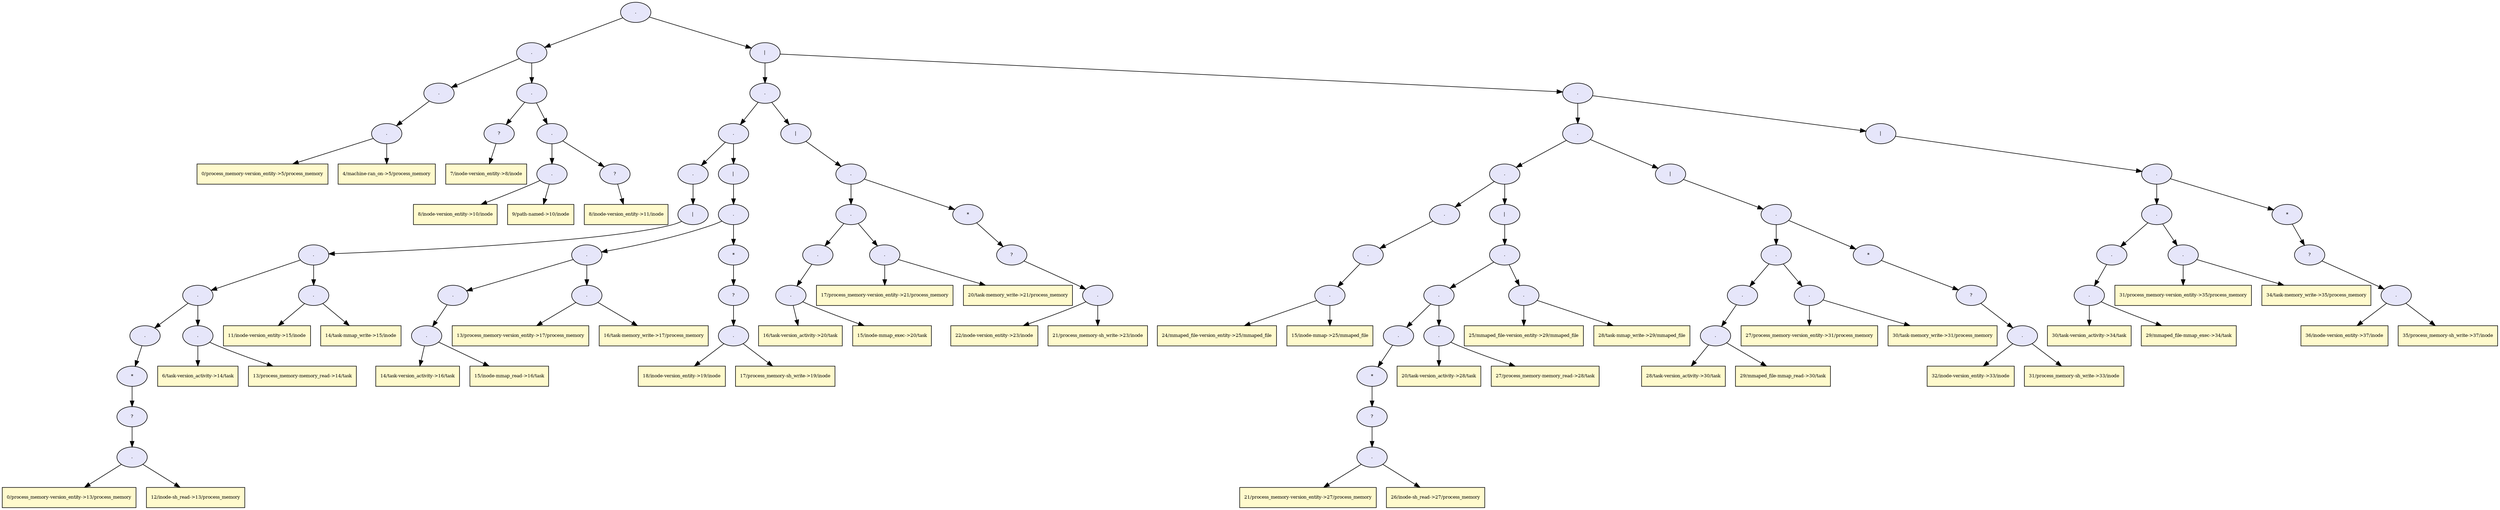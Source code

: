 digraph RGL__DirectedAdjacencyGraph {119[fontsize = 8,label = ".",shape = ellipse, fillcolor="#e6e6fa", style = filled]

119 -> 16[fontsize = 8, color="#000000"]

16[fontsize = 8,label = ".",shape = ellipse, fillcolor="#e6e6fa", style = filled]

16 -> 6[fontsize = 8, color="#000000"]

6[fontsize = 8,label = ".",shape = ellipse, fillcolor="#e6e6fa", style = filled]

6 -> 5[fontsize = 8, color="#000000"]

5[fontsize = 8,label = ".",shape = ellipse, fillcolor="#e6e6fa", style = filled]

5 -> 3[fontsize = 8, color="#000000"]

3[fontsize = 8,label = "0/process_memory-version_entity->5/process_memory",shape = rectangle, fillcolor="#fffacd", style = filled]

5 -> 4[fontsize = 8, color="#000000"]

4[fontsize = 8,label = "4/machine-ran_on->5/process_memory",shape = rectangle, fillcolor="#fffacd", style = filled]

16 -> 15[fontsize = 8, color="#000000"]

15[fontsize = 8,label = ".",shape = ellipse, fillcolor="#e6e6fa", style = filled]

15 -> 8[fontsize = 8, color="#000000"]

8[fontsize = 8,label = "?",shape = ellipse, fillcolor="#e6e6fa", style = filled]

8 -> 7[fontsize = 8, color="#000000"]

7[fontsize = 8,label = "7/inode-version_entity->8/inode",shape = rectangle, fillcolor="#fffacd", style = filled]

15 -> 14[fontsize = 8, color="#000000"]

14[fontsize = 8,label = ".",shape = ellipse, fillcolor="#e6e6fa", style = filled]

14 -> 11[fontsize = 8, color="#000000"]

11[fontsize = 8,label = ".",shape = ellipse, fillcolor="#e6e6fa", style = filled]

11 -> 9[fontsize = 8, color="#000000"]

9[fontsize = 8,label = "8/inode-version_entity->10/inode",shape = rectangle, fillcolor="#fffacd", style = filled]

11 -> 10[fontsize = 8, color="#000000"]

10[fontsize = 8,label = "9/path-named->10/inode",shape = rectangle, fillcolor="#fffacd", style = filled]

14 -> 13[fontsize = 8, color="#000000"]

13[fontsize = 8,label = "?",shape = ellipse, fillcolor="#e6e6fa", style = filled]

13 -> 12[fontsize = 8, color="#000000"]

12[fontsize = 8,label = "8/inode-version_entity->11/inode",shape = rectangle, fillcolor="#fffacd", style = filled]

119 -> 118[fontsize = 8, color="#000000"]

118[fontsize = 8,label = "|",shape = ellipse, fillcolor="#e6e6fa", style = filled]

118 -> 64[fontsize = 8, color="#000000"]

64[fontsize = 8,label = ".",shape = ellipse, fillcolor="#e6e6fa", style = filled]

64 -> 48[fontsize = 8, color="#000000"]

48[fontsize = 8,label = ".",shape = ellipse, fillcolor="#e6e6fa", style = filled]

48 -> 32[fontsize = 8, color="#000000"]

32[fontsize = 8,label = ".",shape = ellipse, fillcolor="#e6e6fa", style = filled]

32 -> 31[fontsize = 8, color="#000000"]

31[fontsize = 8,label = "|",shape = ellipse, fillcolor="#e6e6fa", style = filled]

31 -> 30[fontsize = 8, color="#000000"]

30[fontsize = 8,label = ".",shape = ellipse, fillcolor="#e6e6fa", style = filled]

30 -> 26[fontsize = 8, color="#000000"]

26[fontsize = 8,label = ".",shape = ellipse, fillcolor="#e6e6fa", style = filled]

26 -> 22[fontsize = 8, color="#000000"]

22[fontsize = 8,label = ".",shape = ellipse, fillcolor="#e6e6fa", style = filled]

22 -> 21[fontsize = 8, color="#000000"]

21[fontsize = 8,label = "*",shape = ellipse, fillcolor="#e6e6fa", style = filled]

21 -> 20[fontsize = 8, color="#000000"]

20[fontsize = 8,label = "?",shape = ellipse, fillcolor="#e6e6fa", style = filled]

20 -> 19[fontsize = 8, color="#000000"]

19[fontsize = 8,label = ".",shape = ellipse, fillcolor="#e6e6fa", style = filled]

19 -> 17[fontsize = 8, color="#000000"]

17[fontsize = 8,label = "0/process_memory-version_entity->13/process_memory",shape = rectangle, fillcolor="#fffacd", style = filled]

19 -> 18[fontsize = 8, color="#000000"]

18[fontsize = 8,label = "12/inode-sh_read->13/process_memory",shape = rectangle, fillcolor="#fffacd", style = filled]

26 -> 25[fontsize = 8, color="#000000"]

25[fontsize = 8,label = ".",shape = ellipse, fillcolor="#e6e6fa", style = filled]

25 -> 23[fontsize = 8, color="#000000"]

23[fontsize = 8,label = "6/task-version_activity->14/task",shape = rectangle, fillcolor="#fffacd", style = filled]

25 -> 24[fontsize = 8, color="#000000"]

24[fontsize = 8,label = "13/process_memory-memory_read->14/task",shape = rectangle, fillcolor="#fffacd", style = filled]

30 -> 29[fontsize = 8, color="#000000"]

29[fontsize = 8,label = ".",shape = ellipse, fillcolor="#e6e6fa", style = filled]

29 -> 27[fontsize = 8, color="#000000"]

27[fontsize = 8,label = "11/inode-version_entity->15/inode",shape = rectangle, fillcolor="#fffacd", style = filled]

29 -> 28[fontsize = 8, color="#000000"]

28[fontsize = 8,label = "14/task-mmap_write->15/inode",shape = rectangle, fillcolor="#fffacd", style = filled]

48 -> 47[fontsize = 8, color="#000000"]

47[fontsize = 8,label = "|",shape = ellipse, fillcolor="#e6e6fa", style = filled]

47 -> 46[fontsize = 8, color="#000000"]

46[fontsize = 8,label = ".",shape = ellipse, fillcolor="#e6e6fa", style = filled]

46 -> 40[fontsize = 8, color="#000000"]

40[fontsize = 8,label = ".",shape = ellipse, fillcolor="#e6e6fa", style = filled]

40 -> 36[fontsize = 8, color="#000000"]

36[fontsize = 8,label = ".",shape = ellipse, fillcolor="#e6e6fa", style = filled]

36 -> 35[fontsize = 8, color="#000000"]

35[fontsize = 8,label = ".",shape = ellipse, fillcolor="#e6e6fa", style = filled]

35 -> 33[fontsize = 8, color="#000000"]

33[fontsize = 8,label = "14/task-version_activity->16/task",shape = rectangle, fillcolor="#fffacd", style = filled]

35 -> 34[fontsize = 8, color="#000000"]

34[fontsize = 8,label = "15/inode-mmap_read->16/task",shape = rectangle, fillcolor="#fffacd", style = filled]

40 -> 39[fontsize = 8, color="#000000"]

39[fontsize = 8,label = ".",shape = ellipse, fillcolor="#e6e6fa", style = filled]

39 -> 37[fontsize = 8, color="#000000"]

37[fontsize = 8,label = "13/process_memory-version_entity->17/process_memory",shape = rectangle, fillcolor="#fffacd", style = filled]

39 -> 38[fontsize = 8, color="#000000"]

38[fontsize = 8,label = "16/task-memory_write->17/process_memory",shape = rectangle, fillcolor="#fffacd", style = filled]

46 -> 45[fontsize = 8, color="#000000"]

45[fontsize = 8,label = "*",shape = ellipse, fillcolor="#e6e6fa", style = filled]

45 -> 44[fontsize = 8, color="#000000"]

44[fontsize = 8,label = "?",shape = ellipse, fillcolor="#e6e6fa", style = filled]

44 -> 43[fontsize = 8, color="#000000"]

43[fontsize = 8,label = ".",shape = ellipse, fillcolor="#e6e6fa", style = filled]

43 -> 41[fontsize = 8, color="#000000"]

41[fontsize = 8,label = "18/inode-version_entity->19/inode",shape = rectangle, fillcolor="#fffacd", style = filled]

43 -> 42[fontsize = 8, color="#000000"]

42[fontsize = 8,label = "17/process_memory-sh_write->19/inode",shape = rectangle, fillcolor="#fffacd", style = filled]

64 -> 63[fontsize = 8, color="#000000"]

63[fontsize = 8,label = "|",shape = ellipse, fillcolor="#e6e6fa", style = filled]

63 -> 62[fontsize = 8, color="#000000"]

62[fontsize = 8,label = ".",shape = ellipse, fillcolor="#e6e6fa", style = filled]

62 -> 56[fontsize = 8, color="#000000"]

56[fontsize = 8,label = ".",shape = ellipse, fillcolor="#e6e6fa", style = filled]

56 -> 52[fontsize = 8, color="#000000"]

52[fontsize = 8,label = ".",shape = ellipse, fillcolor="#e6e6fa", style = filled]

52 -> 51[fontsize = 8, color="#000000"]

51[fontsize = 8,label = ".",shape = ellipse, fillcolor="#e6e6fa", style = filled]

51 -> 49[fontsize = 8, color="#000000"]

49[fontsize = 8,label = "16/task-version_activity->20/task",shape = rectangle, fillcolor="#fffacd", style = filled]

51 -> 50[fontsize = 8, color="#000000"]

50[fontsize = 8,label = "15/inode-mmap_exec->20/task",shape = rectangle, fillcolor="#fffacd", style = filled]

56 -> 55[fontsize = 8, color="#000000"]

55[fontsize = 8,label = ".",shape = ellipse, fillcolor="#e6e6fa", style = filled]

55 -> 53[fontsize = 8, color="#000000"]

53[fontsize = 8,label = "17/process_memory-version_entity->21/process_memory",shape = rectangle, fillcolor="#fffacd", style = filled]

55 -> 54[fontsize = 8, color="#000000"]

54[fontsize = 8,label = "20/task-memory_write->21/process_memory",shape = rectangle, fillcolor="#fffacd", style = filled]

62 -> 61[fontsize = 8, color="#000000"]

61[fontsize = 8,label = "*",shape = ellipse, fillcolor="#e6e6fa", style = filled]

61 -> 60[fontsize = 8, color="#000000"]

60[fontsize = 8,label = "?",shape = ellipse, fillcolor="#e6e6fa", style = filled]

60 -> 59[fontsize = 8, color="#000000"]

59[fontsize = 8,label = ".",shape = ellipse, fillcolor="#e6e6fa", style = filled]

59 -> 57[fontsize = 8, color="#000000"]

57[fontsize = 8,label = "22/inode-version_entity->23/inode",shape = rectangle, fillcolor="#fffacd", style = filled]

59 -> 58[fontsize = 8, color="#000000"]

58[fontsize = 8,label = "21/process_memory-sh_write->23/inode",shape = rectangle, fillcolor="#fffacd", style = filled]

118 -> 117[fontsize = 8, color="#000000"]

117[fontsize = 8,label = ".",shape = ellipse, fillcolor="#e6e6fa", style = filled]

117 -> 101[fontsize = 8, color="#000000"]

101[fontsize = 8,label = ".",shape = ellipse, fillcolor="#e6e6fa", style = filled]

101 -> 85[fontsize = 8, color="#000000"]

85[fontsize = 8,label = ".",shape = ellipse, fillcolor="#e6e6fa", style = filled]

85 -> 69[fontsize = 8, color="#000000"]

69[fontsize = 8,label = ".",shape = ellipse, fillcolor="#e6e6fa", style = filled]

69 -> 68[fontsize = 8, color="#000000"]

68[fontsize = 8,label = ".",shape = ellipse, fillcolor="#e6e6fa", style = filled]

68 -> 67[fontsize = 8, color="#000000"]

67[fontsize = 8,label = ".",shape = ellipse, fillcolor="#e6e6fa", style = filled]

67 -> 65[fontsize = 8, color="#000000"]

65[fontsize = 8,label = "24/mmaped_file-version_entity->25/mmaped_file",shape = rectangle, fillcolor="#fffacd", style = filled]

67 -> 66[fontsize = 8, color="#000000"]

66[fontsize = 8,label = "15/inode-mmap->25/mmaped_file",shape = rectangle, fillcolor="#fffacd", style = filled]

85 -> 84[fontsize = 8, color="#000000"]

84[fontsize = 8,label = "|",shape = ellipse, fillcolor="#e6e6fa", style = filled]

84 -> 83[fontsize = 8, color="#000000"]

83[fontsize = 8,label = ".",shape = ellipse, fillcolor="#e6e6fa", style = filled]

83 -> 79[fontsize = 8, color="#000000"]

79[fontsize = 8,label = ".",shape = ellipse, fillcolor="#e6e6fa", style = filled]

79 -> 75[fontsize = 8, color="#000000"]

75[fontsize = 8,label = ".",shape = ellipse, fillcolor="#e6e6fa", style = filled]

75 -> 74[fontsize = 8, color="#000000"]

74[fontsize = 8,label = "*",shape = ellipse, fillcolor="#e6e6fa", style = filled]

74 -> 73[fontsize = 8, color="#000000"]

73[fontsize = 8,label = "?",shape = ellipse, fillcolor="#e6e6fa", style = filled]

73 -> 72[fontsize = 8, color="#000000"]

72[fontsize = 8,label = ".",shape = ellipse, fillcolor="#e6e6fa", style = filled]

72 -> 70[fontsize = 8, color="#000000"]

70[fontsize = 8,label = "21/process_memory-version_entity->27/process_memory",shape = rectangle, fillcolor="#fffacd", style = filled]

72 -> 71[fontsize = 8, color="#000000"]

71[fontsize = 8,label = "26/inode-sh_read->27/process_memory",shape = rectangle, fillcolor="#fffacd", style = filled]

79 -> 78[fontsize = 8, color="#000000"]

78[fontsize = 8,label = ".",shape = ellipse, fillcolor="#e6e6fa", style = filled]

78 -> 76[fontsize = 8, color="#000000"]

76[fontsize = 8,label = "20/task-version_activity->28/task",shape = rectangle, fillcolor="#fffacd", style = filled]

78 -> 77[fontsize = 8, color="#000000"]

77[fontsize = 8,label = "27/process_memory-memory_read->28/task",shape = rectangle, fillcolor="#fffacd", style = filled]

83 -> 82[fontsize = 8, color="#000000"]

82[fontsize = 8,label = ".",shape = ellipse, fillcolor="#e6e6fa", style = filled]

82 -> 80[fontsize = 8, color="#000000"]

80[fontsize = 8,label = "25/mmaped_file-version_entity->29/mmaped_file",shape = rectangle, fillcolor="#fffacd", style = filled]

82 -> 81[fontsize = 8, color="#000000"]

81[fontsize = 8,label = "28/task-mmap_write->29/mmaped_file",shape = rectangle, fillcolor="#fffacd", style = filled]

101 -> 100[fontsize = 8, color="#000000"]

100[fontsize = 8,label = "|",shape = ellipse, fillcolor="#e6e6fa", style = filled]

100 -> 99[fontsize = 8, color="#000000"]

99[fontsize = 8,label = ".",shape = ellipse, fillcolor="#e6e6fa", style = filled]

99 -> 93[fontsize = 8, color="#000000"]

93[fontsize = 8,label = ".",shape = ellipse, fillcolor="#e6e6fa", style = filled]

93 -> 89[fontsize = 8, color="#000000"]

89[fontsize = 8,label = ".",shape = ellipse, fillcolor="#e6e6fa", style = filled]

89 -> 88[fontsize = 8, color="#000000"]

88[fontsize = 8,label = ".",shape = ellipse, fillcolor="#e6e6fa", style = filled]

88 -> 86[fontsize = 8, color="#000000"]

86[fontsize = 8,label = "28/task-version_activity->30/task",shape = rectangle, fillcolor="#fffacd", style = filled]

88 -> 87[fontsize = 8, color="#000000"]

87[fontsize = 8,label = "29/mmaped_file-mmap_read->30/task",shape = rectangle, fillcolor="#fffacd", style = filled]

93 -> 92[fontsize = 8, color="#000000"]

92[fontsize = 8,label = ".",shape = ellipse, fillcolor="#e6e6fa", style = filled]

92 -> 90[fontsize = 8, color="#000000"]

90[fontsize = 8,label = "27/process_memory-version_entity->31/process_memory",shape = rectangle, fillcolor="#fffacd", style = filled]

92 -> 91[fontsize = 8, color="#000000"]

91[fontsize = 8,label = "30/task-memory_write->31/process_memory",shape = rectangle, fillcolor="#fffacd", style = filled]

99 -> 98[fontsize = 8, color="#000000"]

98[fontsize = 8,label = "*",shape = ellipse, fillcolor="#e6e6fa", style = filled]

98 -> 97[fontsize = 8, color="#000000"]

97[fontsize = 8,label = "?",shape = ellipse, fillcolor="#e6e6fa", style = filled]

97 -> 96[fontsize = 8, color="#000000"]

96[fontsize = 8,label = ".",shape = ellipse, fillcolor="#e6e6fa", style = filled]

96 -> 94[fontsize = 8, color="#000000"]

94[fontsize = 8,label = "32/inode-version_entity->33/inode",shape = rectangle, fillcolor="#fffacd", style = filled]

96 -> 95[fontsize = 8, color="#000000"]

95[fontsize = 8,label = "31/process_memory-sh_write->33/inode",shape = rectangle, fillcolor="#fffacd", style = filled]

117 -> 116[fontsize = 8, color="#000000"]

116[fontsize = 8,label = "|",shape = ellipse, fillcolor="#e6e6fa", style = filled]

116 -> 115[fontsize = 8, color="#000000"]

115[fontsize = 8,label = ".",shape = ellipse, fillcolor="#e6e6fa", style = filled]

115 -> 109[fontsize = 8, color="#000000"]

109[fontsize = 8,label = ".",shape = ellipse, fillcolor="#e6e6fa", style = filled]

109 -> 105[fontsize = 8, color="#000000"]

105[fontsize = 8,label = ".",shape = ellipse, fillcolor="#e6e6fa", style = filled]

105 -> 104[fontsize = 8, color="#000000"]

104[fontsize = 8,label = ".",shape = ellipse, fillcolor="#e6e6fa", style = filled]

104 -> 102[fontsize = 8, color="#000000"]

102[fontsize = 8,label = "30/task-version_activity->34/task",shape = rectangle, fillcolor="#fffacd", style = filled]

104 -> 103[fontsize = 8, color="#000000"]

103[fontsize = 8,label = "29/mmaped_file-mmap_exec->34/task",shape = rectangle, fillcolor="#fffacd", style = filled]

109 -> 108[fontsize = 8, color="#000000"]

108[fontsize = 8,label = ".",shape = ellipse, fillcolor="#e6e6fa", style = filled]

108 -> 106[fontsize = 8, color="#000000"]

106[fontsize = 8,label = "31/process_memory-version_entity->35/process_memory",shape = rectangle, fillcolor="#fffacd", style = filled]

108 -> 107[fontsize = 8, color="#000000"]

107[fontsize = 8,label = "34/task-memory_write->35/process_memory",shape = rectangle, fillcolor="#fffacd", style = filled]

115 -> 114[fontsize = 8, color="#000000"]

114[fontsize = 8,label = "*",shape = ellipse, fillcolor="#e6e6fa", style = filled]

114 -> 113[fontsize = 8, color="#000000"]

113[fontsize = 8,label = "?",shape = ellipse, fillcolor="#e6e6fa", style = filled]

113 -> 112[fontsize = 8, color="#000000"]

112[fontsize = 8,label = ".",shape = ellipse, fillcolor="#e6e6fa", style = filled]

112 -> 110[fontsize = 8, color="#000000"]

110[fontsize = 8,label = "36/inode-version_entity->37/inode",shape = rectangle, fillcolor="#fffacd", style = filled]

112 -> 111[fontsize = 8, color="#000000"]

111[fontsize = 8,label = "35/process_memory-sh_write->37/inode",shape = rectangle, fillcolor="#fffacd", style = filled]

}